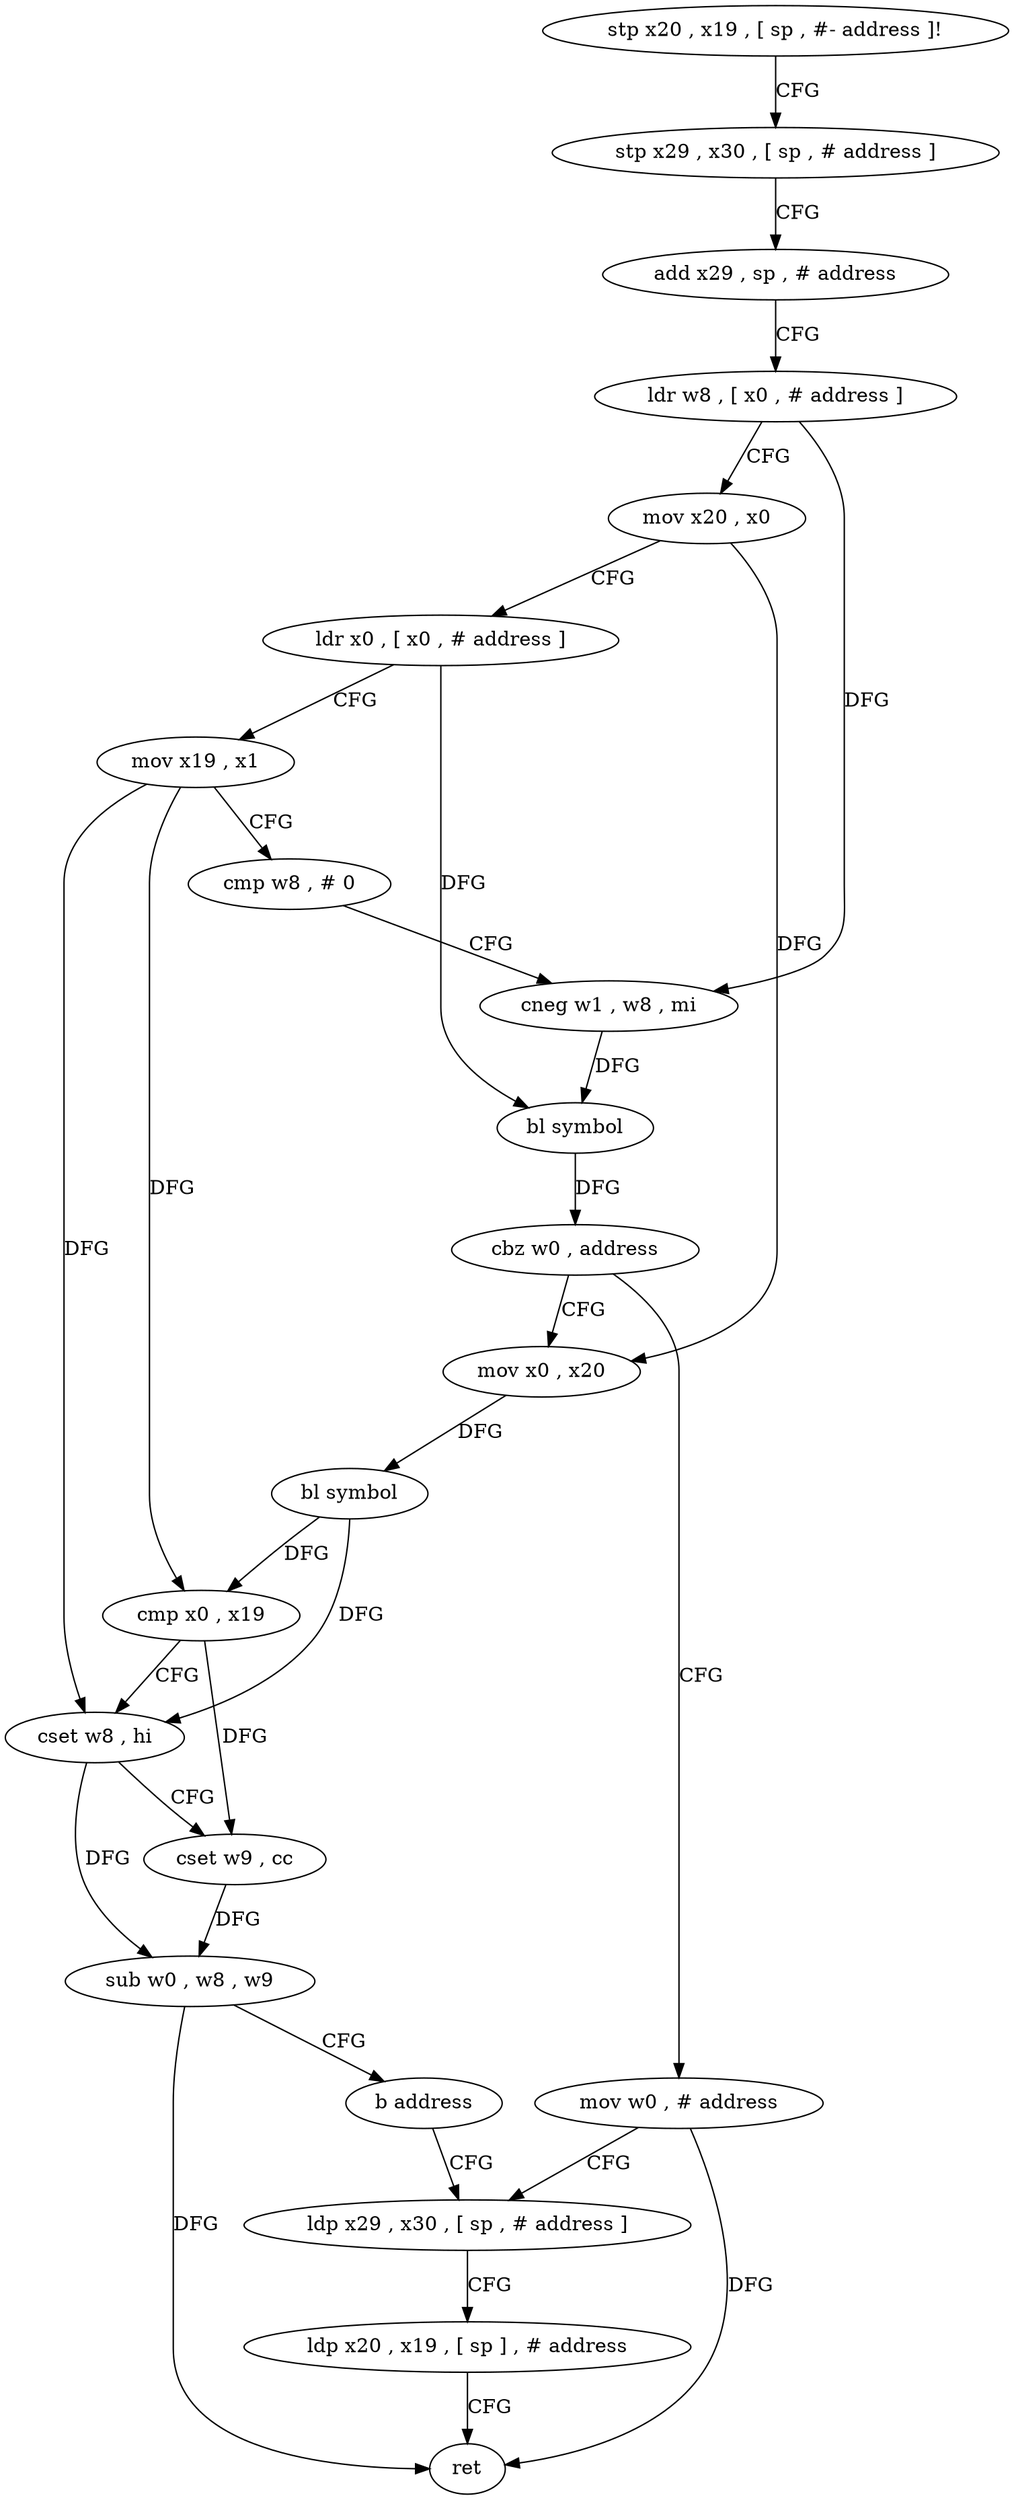 digraph "func" {
"4222420" [label = "stp x20 , x19 , [ sp , #- address ]!" ]
"4222424" [label = "stp x29 , x30 , [ sp , # address ]" ]
"4222428" [label = "add x29 , sp , # address" ]
"4222432" [label = "ldr w8 , [ x0 , # address ]" ]
"4222436" [label = "mov x20 , x0" ]
"4222440" [label = "ldr x0 , [ x0 , # address ]" ]
"4222444" [label = "mov x19 , x1" ]
"4222448" [label = "cmp w8 , # 0" ]
"4222452" [label = "cneg w1 , w8 , mi" ]
"4222456" [label = "bl symbol" ]
"4222460" [label = "cbz w0 , address" ]
"4222492" [label = "mov w0 , # address" ]
"4222464" [label = "mov x0 , x20" ]
"4222496" [label = "ldp x29 , x30 , [ sp , # address ]" ]
"4222468" [label = "bl symbol" ]
"4222472" [label = "cmp x0 , x19" ]
"4222476" [label = "cset w8 , hi" ]
"4222480" [label = "cset w9 , cc" ]
"4222484" [label = "sub w0 , w8 , w9" ]
"4222488" [label = "b address" ]
"4222500" [label = "ldp x20 , x19 , [ sp ] , # address" ]
"4222504" [label = "ret" ]
"4222420" -> "4222424" [ label = "CFG" ]
"4222424" -> "4222428" [ label = "CFG" ]
"4222428" -> "4222432" [ label = "CFG" ]
"4222432" -> "4222436" [ label = "CFG" ]
"4222432" -> "4222452" [ label = "DFG" ]
"4222436" -> "4222440" [ label = "CFG" ]
"4222436" -> "4222464" [ label = "DFG" ]
"4222440" -> "4222444" [ label = "CFG" ]
"4222440" -> "4222456" [ label = "DFG" ]
"4222444" -> "4222448" [ label = "CFG" ]
"4222444" -> "4222472" [ label = "DFG" ]
"4222444" -> "4222476" [ label = "DFG" ]
"4222448" -> "4222452" [ label = "CFG" ]
"4222452" -> "4222456" [ label = "DFG" ]
"4222456" -> "4222460" [ label = "DFG" ]
"4222460" -> "4222492" [ label = "CFG" ]
"4222460" -> "4222464" [ label = "CFG" ]
"4222492" -> "4222496" [ label = "CFG" ]
"4222492" -> "4222504" [ label = "DFG" ]
"4222464" -> "4222468" [ label = "DFG" ]
"4222496" -> "4222500" [ label = "CFG" ]
"4222468" -> "4222472" [ label = "DFG" ]
"4222468" -> "4222476" [ label = "DFG" ]
"4222472" -> "4222476" [ label = "CFG" ]
"4222472" -> "4222480" [ label = "DFG" ]
"4222476" -> "4222480" [ label = "CFG" ]
"4222476" -> "4222484" [ label = "DFG" ]
"4222480" -> "4222484" [ label = "DFG" ]
"4222484" -> "4222488" [ label = "CFG" ]
"4222484" -> "4222504" [ label = "DFG" ]
"4222488" -> "4222496" [ label = "CFG" ]
"4222500" -> "4222504" [ label = "CFG" ]
}
